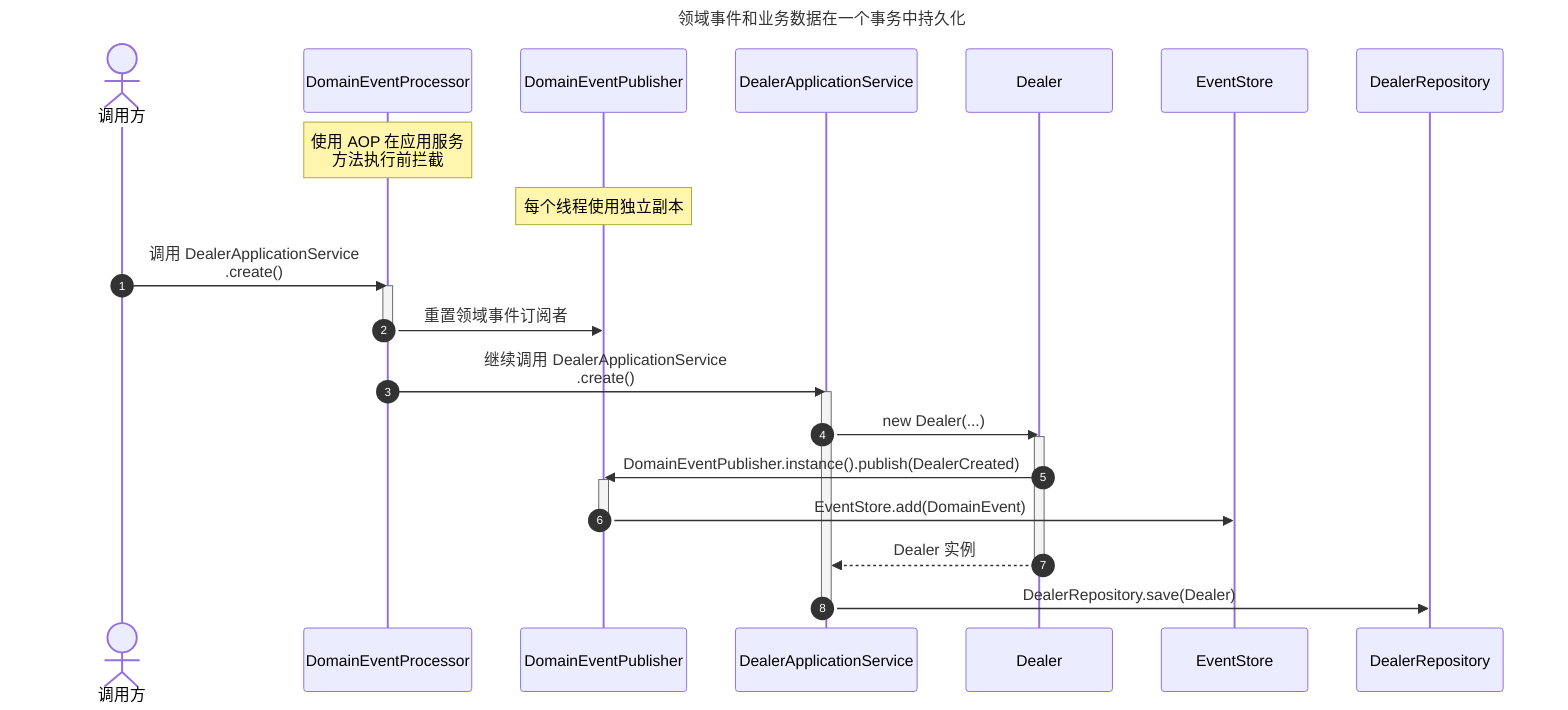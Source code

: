 sequenceDiagram
    title 领域事件和业务数据在一个事务中持久化

    autonumber
    actor User as 调用方
    participant DomainEventProcessor
    participant DomainEventPublisher
    participant DealerApplicationService
    participant Dealer
    participant EventStore
    participant DealerRepository

    Note over DomainEventProcessor: 使用 AOP 在应用服务<br>方法执行前拦截

    Note over DomainEventPublisher: 每个线程使用独立副本

    User->>DomainEventProcessor: 调用 DealerApplicationService<br>.create()

    activate DomainEventProcessor
    DomainEventProcessor->>DomainEventPublisher: 重置领域事件订阅者
    deactivate DomainEventProcessor


    DomainEventProcessor->>DealerApplicationService: 继续调用 DealerApplicationService<br>.create()

    activate DealerApplicationService
    DealerApplicationService->>Dealer: new Dealer(...)

    activate Dealer
    Dealer->>DomainEventPublisher: DomainEventPublisher.instance().publish(DealerCreated)

    activate DomainEventPublisher

    DomainEventPublisher->>EventStore: EventStore.add(DomainEvent)

    deactivate DomainEventPublisher

    Dealer-->>DealerApplicationService: Dealer 实例
    deactivate Dealer



    DealerApplicationService->>DealerRepository: DealerRepository.save(Dealer)
    deactivate DealerApplicationService